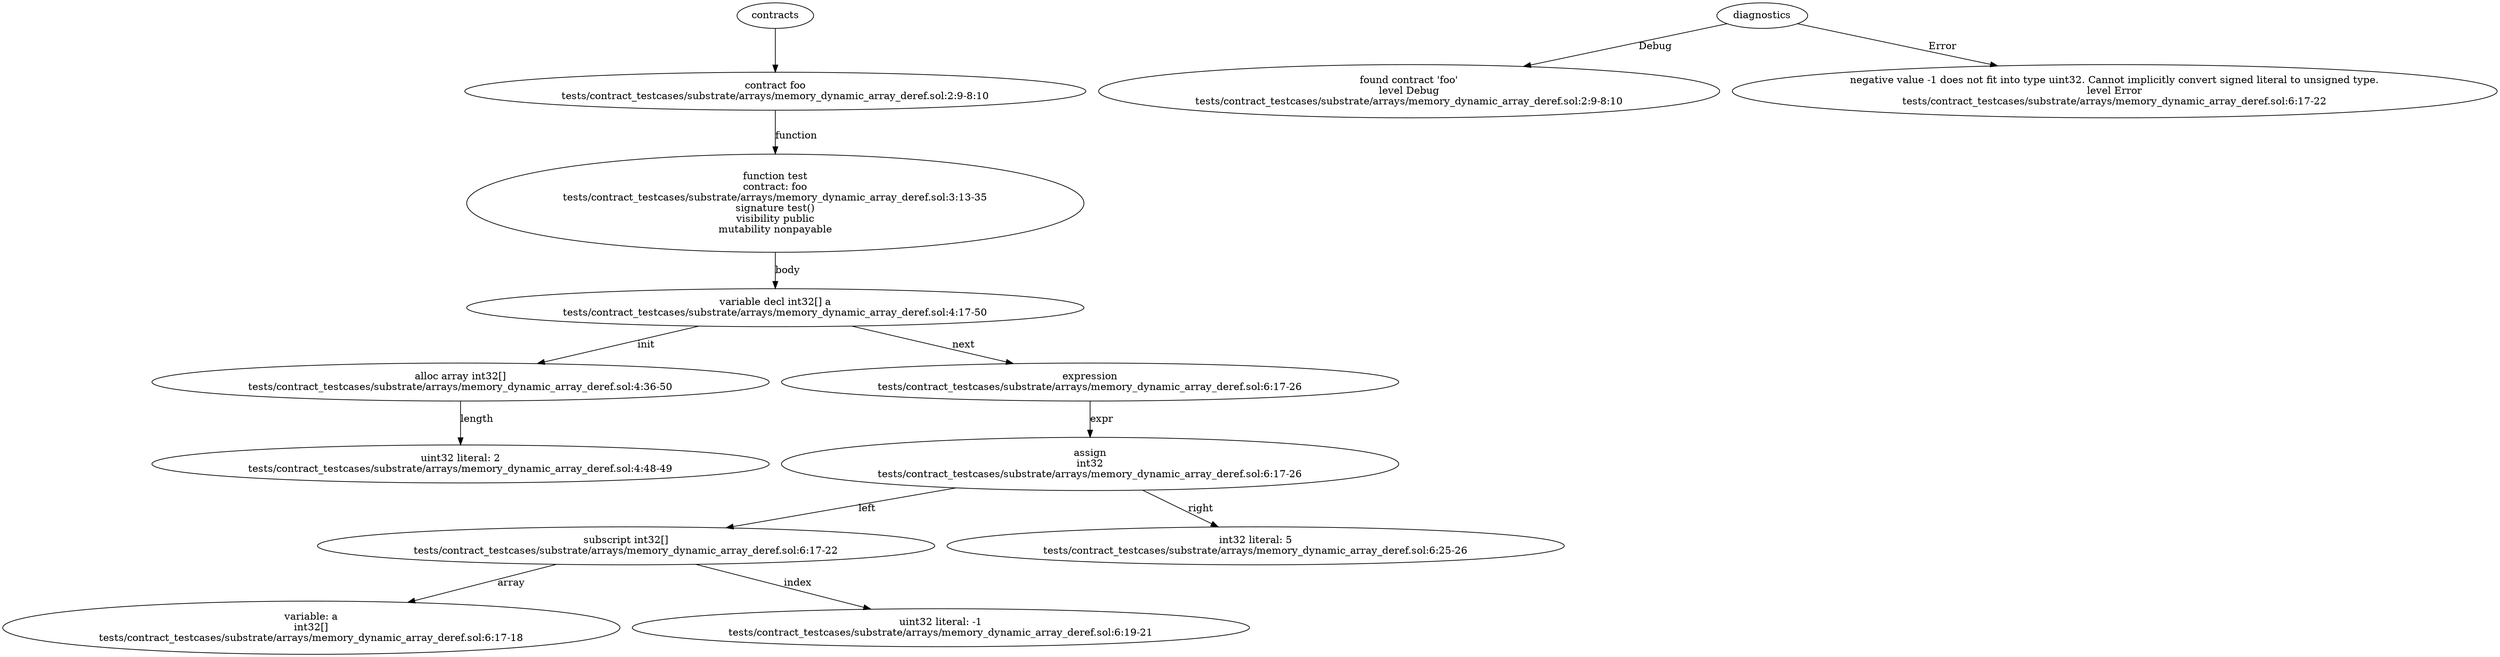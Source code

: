 strict digraph "tests/contract_testcases/substrate/arrays/memory_dynamic_array_deref.sol" {
	contract [label="contract foo\ntests/contract_testcases/substrate/arrays/memory_dynamic_array_deref.sol:2:9-8:10"]
	test [label="function test\ncontract: foo\ntests/contract_testcases/substrate/arrays/memory_dynamic_array_deref.sol:3:13-35\nsignature test()\nvisibility public\nmutability nonpayable"]
	var_decl [label="variable decl int32[] a\ntests/contract_testcases/substrate/arrays/memory_dynamic_array_deref.sol:4:17-50"]
	alloc_array [label="alloc array int32[]\ntests/contract_testcases/substrate/arrays/memory_dynamic_array_deref.sol:4:36-50"]
	number_literal [label="uint32 literal: 2\ntests/contract_testcases/substrate/arrays/memory_dynamic_array_deref.sol:4:48-49"]
	expr [label="expression\ntests/contract_testcases/substrate/arrays/memory_dynamic_array_deref.sol:6:17-26"]
	assign [label="assign\nint32\ntests/contract_testcases/substrate/arrays/memory_dynamic_array_deref.sol:6:17-26"]
	subscript [label="subscript int32[]\ntests/contract_testcases/substrate/arrays/memory_dynamic_array_deref.sol:6:17-22"]
	variable [label="variable: a\nint32[]\ntests/contract_testcases/substrate/arrays/memory_dynamic_array_deref.sol:6:17-18"]
	number_literal_10 [label="uint32 literal: -1\ntests/contract_testcases/substrate/arrays/memory_dynamic_array_deref.sol:6:19-21"]
	number_literal_11 [label="int32 literal: 5\ntests/contract_testcases/substrate/arrays/memory_dynamic_array_deref.sol:6:25-26"]
	diagnostic [label="found contract 'foo'\nlevel Debug\ntests/contract_testcases/substrate/arrays/memory_dynamic_array_deref.sol:2:9-8:10"]
	diagnostic_14 [label="negative value -1 does not fit into type uint32. Cannot implicitly convert signed literal to unsigned type.\nlevel Error\ntests/contract_testcases/substrate/arrays/memory_dynamic_array_deref.sol:6:17-22"]
	contracts -> contract
	contract -> test [label="function"]
	test -> var_decl [label="body"]
	var_decl -> alloc_array [label="init"]
	alloc_array -> number_literal [label="length"]
	var_decl -> expr [label="next"]
	expr -> assign [label="expr"]
	assign -> subscript [label="left"]
	subscript -> variable [label="array"]
	subscript -> number_literal_10 [label="index"]
	assign -> number_literal_11 [label="right"]
	diagnostics -> diagnostic [label="Debug"]
	diagnostics -> diagnostic_14 [label="Error"]
}
